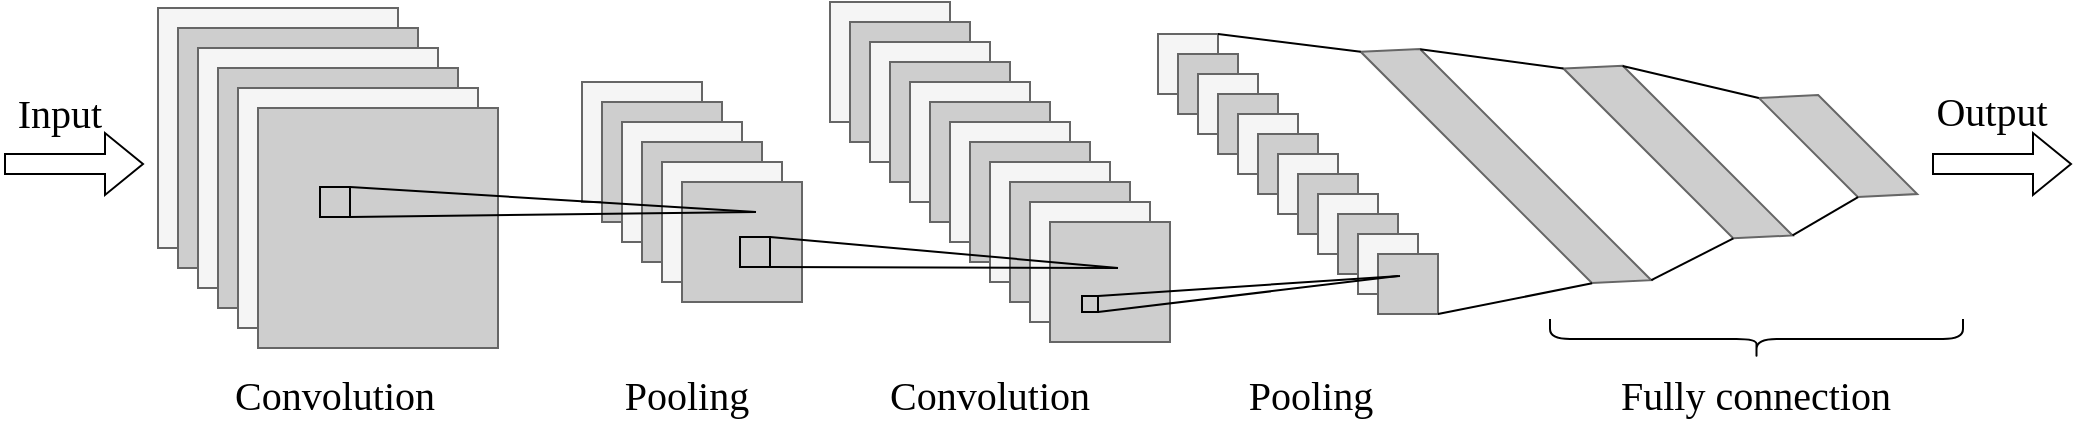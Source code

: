 <mxfile version="26.0.14">
  <diagram name="第 1 页" id="UoMC5vd8ivBnySxl2B_A">
    <mxGraphModel dx="1381" dy="904" grid="1" gridSize="10" guides="1" tooltips="1" connect="1" arrows="1" fold="1" page="1" pageScale="1" pageWidth="827" pageHeight="1169" math="0" shadow="0">
      <root>
        <mxCell id="0" />
        <mxCell id="1" parent="0" />
        <mxCell id="YsojD1Ku064s5TlPdt2M-1" value="" style="rounded=0;whiteSpace=wrap;html=1;fillColor=#f5f5f5;fontColor=#333333;strokeColor=#666666;fontFamily=Times New Roman;fontSize=20;" vertex="1" parent="1">
          <mxGeometry x="349" y="422" width="120" height="120" as="geometry" />
        </mxCell>
        <mxCell id="YsojD1Ku064s5TlPdt2M-2" value="" style="rounded=0;whiteSpace=wrap;html=1;fillColor=#CECECE;fontColor=#333333;strokeColor=#666666;fontFamily=Times New Roman;fontSize=20;" vertex="1" parent="1">
          <mxGeometry x="359" y="432" width="120" height="120" as="geometry" />
        </mxCell>
        <mxCell id="YsojD1Ku064s5TlPdt2M-3" value="" style="rounded=0;whiteSpace=wrap;html=1;fillColor=#f5f5f5;fontColor=#333333;strokeColor=#666666;fontFamily=Times New Roman;fontSize=20;" vertex="1" parent="1">
          <mxGeometry x="369" y="442" width="120" height="120" as="geometry" />
        </mxCell>
        <mxCell id="YsojD1Ku064s5TlPdt2M-4" value="" style="rounded=0;whiteSpace=wrap;html=1;fillColor=#CECECE;fontColor=#333333;strokeColor=#666666;fontFamily=Times New Roman;fontSize=20;" vertex="1" parent="1">
          <mxGeometry x="379" y="452" width="120" height="120" as="geometry" />
        </mxCell>
        <mxCell id="YsojD1Ku064s5TlPdt2M-5" value="" style="rounded=0;whiteSpace=wrap;html=1;fillColor=#f5f5f5;fontColor=#333333;strokeColor=#666666;fontFamily=Times New Roman;fontSize=20;" vertex="1" parent="1">
          <mxGeometry x="389" y="462" width="120" height="120" as="geometry" />
        </mxCell>
        <mxCell id="YsojD1Ku064s5TlPdt2M-6" value="" style="rounded=0;whiteSpace=wrap;html=1;fillColor=#CECECE;fontColor=#333333;strokeColor=#666666;fontFamily=Times New Roman;fontSize=20;" vertex="1" parent="1">
          <mxGeometry x="399" y="472" width="120" height="120" as="geometry" />
        </mxCell>
        <mxCell id="YsojD1Ku064s5TlPdt2M-13" value="" style="rounded=0;whiteSpace=wrap;html=1;aspect=fixed;fillColor=#f5f5f5;fontColor=#333333;strokeColor=#666666;fontFamily=Times New Roman;fontSize=20;" vertex="1" parent="1">
          <mxGeometry x="561" y="459" width="60" height="60" as="geometry" />
        </mxCell>
        <mxCell id="YsojD1Ku064s5TlPdt2M-14" value="" style="rounded=0;whiteSpace=wrap;html=1;aspect=fixed;fillColor=#CECECE;fontColor=#333333;strokeColor=#666666;fontFamily=Times New Roman;fontSize=20;" vertex="1" parent="1">
          <mxGeometry x="571" y="469" width="60" height="60" as="geometry" />
        </mxCell>
        <mxCell id="YsojD1Ku064s5TlPdt2M-15" value="" style="rounded=0;whiteSpace=wrap;html=1;aspect=fixed;fillColor=#f5f5f5;fontColor=#333333;strokeColor=#666666;fontFamily=Times New Roman;fontSize=20;" vertex="1" parent="1">
          <mxGeometry x="581" y="479" width="60" height="60" as="geometry" />
        </mxCell>
        <mxCell id="YsojD1Ku064s5TlPdt2M-16" value="" style="rounded=0;whiteSpace=wrap;html=1;aspect=fixed;fillColor=#CECECE;fontColor=#333333;strokeColor=#666666;fontFamily=Times New Roman;fontSize=20;" vertex="1" parent="1">
          <mxGeometry x="591" y="489" width="60" height="60" as="geometry" />
        </mxCell>
        <mxCell id="YsojD1Ku064s5TlPdt2M-17" value="" style="rounded=0;whiteSpace=wrap;html=1;aspect=fixed;fillColor=#f5f5f5;fontColor=#333333;strokeColor=#666666;fontFamily=Times New Roman;fontSize=20;" vertex="1" parent="1">
          <mxGeometry x="601" y="499" width="60" height="60" as="geometry" />
        </mxCell>
        <mxCell id="YsojD1Ku064s5TlPdt2M-18" value="" style="rounded=0;whiteSpace=wrap;html=1;aspect=fixed;fillColor=#CECECE;fontColor=#333333;strokeColor=#666666;fontFamily=Times New Roman;fontSize=20;" vertex="1" parent="1">
          <mxGeometry x="611" y="509" width="60" height="60" as="geometry" />
        </mxCell>
        <mxCell id="YsojD1Ku064s5TlPdt2M-19" value="" style="rounded=0;whiteSpace=wrap;html=1;aspect=fixed;fillColor=#f5f5f5;fontColor=#333333;strokeColor=#666666;fontFamily=Times New Roman;fontSize=20;" vertex="1" parent="1">
          <mxGeometry x="685" y="419" width="60" height="60" as="geometry" />
        </mxCell>
        <mxCell id="YsojD1Ku064s5TlPdt2M-20" value="" style="rounded=0;whiteSpace=wrap;html=1;aspect=fixed;fillColor=#CECECE;fontColor=#333333;strokeColor=#666666;fontFamily=Times New Roman;fontSize=20;" vertex="1" parent="1">
          <mxGeometry x="695" y="429" width="60" height="60" as="geometry" />
        </mxCell>
        <mxCell id="YsojD1Ku064s5TlPdt2M-21" value="" style="rounded=0;whiteSpace=wrap;html=1;aspect=fixed;fillColor=#f5f5f5;fontColor=#333333;strokeColor=#666666;fontFamily=Times New Roman;fontSize=20;" vertex="1" parent="1">
          <mxGeometry x="705" y="439" width="60" height="60" as="geometry" />
        </mxCell>
        <mxCell id="YsojD1Ku064s5TlPdt2M-22" value="" style="rounded=0;whiteSpace=wrap;html=1;aspect=fixed;fillColor=#CECECE;fontColor=#333333;strokeColor=#666666;fontFamily=Times New Roman;fontSize=20;" vertex="1" parent="1">
          <mxGeometry x="715" y="449" width="60" height="60" as="geometry" />
        </mxCell>
        <mxCell id="YsojD1Ku064s5TlPdt2M-23" value="" style="rounded=0;whiteSpace=wrap;html=1;aspect=fixed;fillColor=#f5f5f5;fontColor=#333333;strokeColor=#666666;fontFamily=Times New Roman;fontSize=20;" vertex="1" parent="1">
          <mxGeometry x="725" y="459" width="60" height="60" as="geometry" />
        </mxCell>
        <mxCell id="YsojD1Ku064s5TlPdt2M-24" value="" style="rounded=0;whiteSpace=wrap;html=1;aspect=fixed;fillColor=#CECECE;fontColor=#333333;strokeColor=#666666;fontFamily=Times New Roman;fontSize=20;" vertex="1" parent="1">
          <mxGeometry x="735" y="469" width="60" height="60" as="geometry" />
        </mxCell>
        <mxCell id="YsojD1Ku064s5TlPdt2M-25" value="" style="rounded=0;whiteSpace=wrap;html=1;aspect=fixed;fillColor=#f5f5f5;fontColor=#333333;strokeColor=#666666;fontFamily=Times New Roman;fontSize=20;" vertex="1" parent="1">
          <mxGeometry x="745" y="479" width="60" height="60" as="geometry" />
        </mxCell>
        <mxCell id="YsojD1Ku064s5TlPdt2M-26" value="" style="rounded=0;whiteSpace=wrap;html=1;aspect=fixed;fillColor=#CECECE;fontColor=#333333;strokeColor=#666666;fontFamily=Times New Roman;fontSize=20;" vertex="1" parent="1">
          <mxGeometry x="755" y="489" width="60" height="60" as="geometry" />
        </mxCell>
        <mxCell id="YsojD1Ku064s5TlPdt2M-27" value="" style="rounded=0;whiteSpace=wrap;html=1;aspect=fixed;fillColor=#f5f5f5;fontColor=#333333;strokeColor=#666666;fontFamily=Times New Roman;fontSize=20;" vertex="1" parent="1">
          <mxGeometry x="765" y="499" width="60" height="60" as="geometry" />
        </mxCell>
        <mxCell id="YsojD1Ku064s5TlPdt2M-28" value="" style="rounded=0;whiteSpace=wrap;html=1;aspect=fixed;fillColor=#CECECE;fontColor=#333333;strokeColor=#666666;fontFamily=Times New Roman;fontSize=20;" vertex="1" parent="1">
          <mxGeometry x="775" y="509" width="60" height="60" as="geometry" />
        </mxCell>
        <mxCell id="YsojD1Ku064s5TlPdt2M-29" value="" style="rounded=0;whiteSpace=wrap;html=1;aspect=fixed;fillColor=#f5f5f5;fontColor=#333333;strokeColor=#666666;fontFamily=Times New Roman;fontSize=20;" vertex="1" parent="1">
          <mxGeometry x="785" y="519" width="60" height="60" as="geometry" />
        </mxCell>
        <mxCell id="YsojD1Ku064s5TlPdt2M-30" value="" style="rounded=0;whiteSpace=wrap;html=1;aspect=fixed;fillColor=#f5f5f5;fontColor=#333333;strokeColor=#666666;fontFamily=Times New Roman;fontSize=20;" vertex="1" parent="1">
          <mxGeometry x="849" y="435" width="30" height="30" as="geometry" />
        </mxCell>
        <mxCell id="YsojD1Ku064s5TlPdt2M-32" value="" style="rounded=0;whiteSpace=wrap;html=1;aspect=fixed;fillColor=#CECECE;fontColor=#333333;strokeColor=#666666;fontFamily=Times New Roman;fontSize=20;" vertex="1" parent="1">
          <mxGeometry x="859" y="445" width="30" height="30" as="geometry" />
        </mxCell>
        <mxCell id="YsojD1Ku064s5TlPdt2M-33" value="" style="rounded=0;whiteSpace=wrap;html=1;aspect=fixed;fillColor=#f5f5f5;fontColor=#333333;strokeColor=#666666;fontFamily=Times New Roman;fontSize=20;" vertex="1" parent="1">
          <mxGeometry x="869" y="455" width="30" height="30" as="geometry" />
        </mxCell>
        <mxCell id="YsojD1Ku064s5TlPdt2M-34" value="" style="rounded=0;whiteSpace=wrap;html=1;aspect=fixed;fillColor=#CECECE;fontColor=#333333;strokeColor=#666666;fontFamily=Times New Roman;fontSize=20;" vertex="1" parent="1">
          <mxGeometry x="879" y="465" width="30" height="30" as="geometry" />
        </mxCell>
        <mxCell id="YsojD1Ku064s5TlPdt2M-35" value="" style="rounded=0;whiteSpace=wrap;html=1;aspect=fixed;fillColor=#f5f5f5;fontColor=#333333;strokeColor=#666666;fontFamily=Times New Roman;fontSize=20;" vertex="1" parent="1">
          <mxGeometry x="889" y="475" width="30" height="30" as="geometry" />
        </mxCell>
        <mxCell id="YsojD1Ku064s5TlPdt2M-36" value="" style="rounded=0;whiteSpace=wrap;html=1;aspect=fixed;fillColor=#CECECE;fontColor=#333333;strokeColor=#666666;fontFamily=Times New Roman;fontSize=20;" vertex="1" parent="1">
          <mxGeometry x="899" y="485" width="30" height="30" as="geometry" />
        </mxCell>
        <mxCell id="YsojD1Ku064s5TlPdt2M-37" value="" style="rounded=0;whiteSpace=wrap;html=1;aspect=fixed;fillColor=#f5f5f5;fontColor=#333333;strokeColor=#666666;fontFamily=Times New Roman;fontSize=20;" vertex="1" parent="1">
          <mxGeometry x="909" y="495" width="30" height="30" as="geometry" />
        </mxCell>
        <mxCell id="YsojD1Ku064s5TlPdt2M-38" value="" style="rounded=0;whiteSpace=wrap;html=1;aspect=fixed;fillColor=#CECECE;fontColor=#333333;strokeColor=#666666;fontFamily=Times New Roman;fontSize=20;" vertex="1" parent="1">
          <mxGeometry x="919" y="505" width="30" height="30" as="geometry" />
        </mxCell>
        <mxCell id="YsojD1Ku064s5TlPdt2M-39" value="" style="rounded=0;whiteSpace=wrap;html=1;aspect=fixed;fillColor=#f5f5f5;fontColor=#333333;strokeColor=#666666;fontFamily=Times New Roman;fontSize=20;" vertex="1" parent="1">
          <mxGeometry x="929" y="515" width="30" height="30" as="geometry" />
        </mxCell>
        <mxCell id="YsojD1Ku064s5TlPdt2M-40" value="" style="rounded=0;whiteSpace=wrap;html=1;aspect=fixed;fillColor=#CECECE;fontColor=#333333;strokeColor=#666666;fontFamily=Times New Roman;fontSize=20;" vertex="1" parent="1">
          <mxGeometry x="939" y="525" width="30" height="30" as="geometry" />
        </mxCell>
        <mxCell id="YsojD1Ku064s5TlPdt2M-41" value="" style="rounded=0;whiteSpace=wrap;html=1;aspect=fixed;fillColor=#f5f5f5;fontColor=#333333;strokeColor=#666666;fontFamily=Times New Roman;fontSize=20;" vertex="1" parent="1">
          <mxGeometry x="949" y="535" width="30" height="30" as="geometry" />
        </mxCell>
        <mxCell id="YsojD1Ku064s5TlPdt2M-42" value="" style="rounded=0;whiteSpace=wrap;html=1;aspect=fixed;fillColor=#CECECE;fontColor=#333333;strokeColor=#666666;fontFamily=Times New Roman;fontSize=20;" vertex="1" parent="1">
          <mxGeometry x="959" y="545" width="30" height="30" as="geometry" />
        </mxCell>
        <mxCell id="YsojD1Ku064s5TlPdt2M-52" value="" style="rounded=0;whiteSpace=wrap;html=1;aspect=fixed;fillColor=#CECECE;fontColor=#333333;strokeColor=#666666;fontFamily=Times New Roman;fontSize=20;" vertex="1" parent="1">
          <mxGeometry x="795" y="529" width="60" height="60" as="geometry" />
        </mxCell>
        <mxCell id="YsojD1Ku064s5TlPdt2M-54" value="" style="shape=parallelogram;perimeter=parallelogramPerimeter;whiteSpace=wrap;html=1;fixedSize=1;direction=south;rotation=315;fillColor=#CECECE;fontColor=#333333;strokeColor=#666666;fontFamily=Times New Roman;fontSize=20;" vertex="1" parent="1">
          <mxGeometry x="1012" y="409.25" width="22" height="183.5" as="geometry" />
        </mxCell>
        <mxCell id="YsojD1Ku064s5TlPdt2M-55" value="" style="shape=parallelogram;perimeter=parallelogramPerimeter;whiteSpace=wrap;html=1;fixedSize=1;direction=south;rotation=315;fillColor=#CECECE;fontColor=#333333;strokeColor=#666666;fontFamily=Times New Roman;fontSize=20;" vertex="1" parent="1">
          <mxGeometry x="1098" y="424" width="22" height="140" as="geometry" />
        </mxCell>
        <mxCell id="YsojD1Ku064s5TlPdt2M-56" value="" style="shape=parallelogram;perimeter=parallelogramPerimeter;whiteSpace=wrap;html=1;fixedSize=1;direction=south;rotation=315;fillColor=#CECECE;fontColor=#333333;strokeColor=#666666;fontFamily=Times New Roman;fontSize=20;" vertex="1" parent="1">
          <mxGeometry x="1178" y="446" width="22" height="90" as="geometry" />
        </mxCell>
        <mxCell id="YsojD1Ku064s5TlPdt2M-57" value="" style="shape=flexArrow;endArrow=classic;html=1;rounded=0;fontFamily=Times New Roman;fontSize=20;" edge="1" parent="1">
          <mxGeometry width="50" height="50" relative="1" as="geometry">
            <mxPoint x="272" y="500" as="sourcePoint" />
            <mxPoint x="342" y="500" as="targetPoint" />
          </mxGeometry>
        </mxCell>
        <mxCell id="YsojD1Ku064s5TlPdt2M-60" value="" style="rounded=0;whiteSpace=wrap;html=1;fillColor=#CECECE;fontFamily=Times New Roman;fontSize=20;" vertex="1" parent="1">
          <mxGeometry x="430" y="511.5" width="15" height="15" as="geometry" />
        </mxCell>
        <mxCell id="YsojD1Ku064s5TlPdt2M-61" value="" style="rounded=0;whiteSpace=wrap;html=1;aspect=fixed;fillColor=#CECECE;fontColor=#333333;strokeColor=#000000;fontFamily=Times New Roman;fontSize=20;" vertex="1" parent="1">
          <mxGeometry x="811" y="566" width="8" height="8" as="geometry" />
        </mxCell>
        <mxCell id="YsojD1Ku064s5TlPdt2M-63" value="" style="rounded=0;whiteSpace=wrap;html=1;fillColor=#CECECE;fontColor=#333333;strokeColor=#000000;fontFamily=Times New Roman;fontSize=20;" vertex="1" parent="1">
          <mxGeometry x="640" y="536.5" width="15" height="15" as="geometry" />
        </mxCell>
        <mxCell id="YsojD1Ku064s5TlPdt2M-65" value="" style="endArrow=none;html=1;rounded=0;exitX=1;exitY=0;exitDx=0;exitDy=0;entryX=0.233;entryY=0.183;entryDx=0;entryDy=0;entryPerimeter=0;fontFamily=Times New Roman;fontSize=20;" edge="1" parent="1" source="YsojD1Ku064s5TlPdt2M-60">
          <mxGeometry width="50" height="50" relative="1" as="geometry">
            <mxPoint x="446" y="511" as="sourcePoint" />
            <mxPoint x="648" y="524" as="targetPoint" />
          </mxGeometry>
        </mxCell>
        <mxCell id="YsojD1Ku064s5TlPdt2M-66" value="" style="endArrow=none;html=1;rounded=0;exitX=1;exitY=1;exitDx=0;exitDy=0;entryX=1;entryY=1;entryDx=0;entryDy=0;fontFamily=Times New Roman;fontSize=20;" edge="1" parent="1" source="YsojD1Ku064s5TlPdt2M-60">
          <mxGeometry width="50" height="50" relative="1" as="geometry">
            <mxPoint x="446" y="527" as="sourcePoint" />
            <mxPoint x="648" y="524" as="targetPoint" />
          </mxGeometry>
        </mxCell>
        <mxCell id="YsojD1Ku064s5TlPdt2M-67" value="" style="endArrow=none;html=1;rounded=0;exitX=1;exitY=0;exitDx=0;exitDy=0;entryX=0;entryY=0.25;entryDx=0;entryDy=0;fontFamily=Times New Roman;fontSize=20;" edge="1" parent="1" source="YsojD1Ku064s5TlPdt2M-63">
          <mxGeometry width="50" height="50" relative="1" as="geometry">
            <mxPoint x="672" y="536.5" as="sourcePoint" />
            <mxPoint x="829" y="552" as="targetPoint" />
          </mxGeometry>
        </mxCell>
        <mxCell id="YsojD1Ku064s5TlPdt2M-68" value="" style="endArrow=none;html=1;rounded=0;exitX=1;exitY=1;exitDx=0;exitDy=0;fontFamily=Times New Roman;fontSize=20;" edge="1" parent="1" source="YsojD1Ku064s5TlPdt2M-63">
          <mxGeometry width="50" height="50" relative="1" as="geometry">
            <mxPoint x="672" y="551.5" as="sourcePoint" />
            <mxPoint x="829" y="552" as="targetPoint" />
          </mxGeometry>
        </mxCell>
        <mxCell id="YsojD1Ku064s5TlPdt2M-69" value="" style="endArrow=none;html=1;rounded=0;exitX=1;exitY=0;exitDx=0;exitDy=0;entryX=0;entryY=1;entryDx=0;entryDy=0;fillColor=#f5f5f5;strokeColor=#000000;fontFamily=Times New Roman;fontSize=20;" edge="1" parent="1" source="YsojD1Ku064s5TlPdt2M-61">
          <mxGeometry width="50" height="50" relative="1" as="geometry">
            <mxPoint x="910" y="600" as="sourcePoint" />
            <mxPoint x="970" y="556" as="targetPoint" />
          </mxGeometry>
        </mxCell>
        <mxCell id="YsojD1Ku064s5TlPdt2M-70" value="" style="endArrow=none;html=1;rounded=0;exitX=1;exitY=1;exitDx=0;exitDy=0;entryX=0;entryY=1;entryDx=0;entryDy=0;fillColor=#f5f5f5;strokeColor=#000000;fontFamily=Times New Roman;fontSize=20;" edge="1" parent="1" source="YsojD1Ku064s5TlPdt2M-61">
          <mxGeometry width="50" height="50" relative="1" as="geometry">
            <mxPoint x="910" y="620" as="sourcePoint" />
            <mxPoint x="969" y="556" as="targetPoint" />
          </mxGeometry>
        </mxCell>
        <mxCell id="YsojD1Ku064s5TlPdt2M-71" value="" style="endArrow=none;html=1;rounded=0;exitX=1;exitY=1;exitDx=0;exitDy=0;entryX=0.892;entryY=1.001;entryDx=0;entryDy=0;entryPerimeter=0;fontFamily=Times New Roman;fontSize=20;" edge="1" parent="1" source="YsojD1Ku064s5TlPdt2M-42" target="YsojD1Ku064s5TlPdt2M-54">
          <mxGeometry width="50" height="50" relative="1" as="geometry">
            <mxPoint x="1074" y="650" as="sourcePoint" />
            <mxPoint x="1124" y="600" as="targetPoint" />
          </mxGeometry>
        </mxCell>
        <mxCell id="YsojD1Ku064s5TlPdt2M-72" value="" style="endArrow=none;html=1;rounded=0;exitX=1;exitY=0;exitDx=0;exitDy=0;entryX=0;entryY=1;entryDx=0;entryDy=0;fillColor=#f5f5f5;strokeColor=#000000;fontFamily=Times New Roman;fontSize=20;" edge="1" parent="1" source="YsojD1Ku064s5TlPdt2M-30" target="YsojD1Ku064s5TlPdt2M-54">
          <mxGeometry width="50" height="50" relative="1" as="geometry">
            <mxPoint x="889" y="403.25" as="sourcePoint" />
            <mxPoint x="963.345" y="449.901" as="targetPoint" />
          </mxGeometry>
        </mxCell>
        <mxCell id="YsojD1Ku064s5TlPdt2M-73" value="" style="endArrow=none;html=1;rounded=0;exitX=1;exitY=0;exitDx=0;exitDy=0;entryX=0.858;entryY=0.998;entryDx=0;entryDy=0;entryPerimeter=0;fontFamily=Times New Roman;fontSize=20;" edge="1" parent="1" source="YsojD1Ku064s5TlPdt2M-54" target="YsojD1Ku064s5TlPdt2M-55">
          <mxGeometry width="50" height="50" relative="1" as="geometry">
            <mxPoint x="1114" y="580" as="sourcePoint" />
            <mxPoint x="1164" y="530" as="targetPoint" />
          </mxGeometry>
        </mxCell>
        <mxCell id="YsojD1Ku064s5TlPdt2M-74" value="" style="endArrow=none;html=1;rounded=0;exitX=0.11;exitY=0.002;exitDx=0;exitDy=0;exitPerimeter=0;entryX=0;entryY=1;entryDx=0;entryDy=0;fontFamily=Times New Roman;fontSize=20;" edge="1" parent="1" source="YsojD1Ku064s5TlPdt2M-54" target="YsojD1Ku064s5TlPdt2M-55">
          <mxGeometry width="50" height="50" relative="1" as="geometry">
            <mxPoint x="993" y="430" as="sourcePoint" />
            <mxPoint x="1084" y="390" as="targetPoint" />
          </mxGeometry>
        </mxCell>
        <mxCell id="YsojD1Ku064s5TlPdt2M-75" value="" style="endArrow=none;html=1;rounded=0;exitX=0.143;exitY=0.008;exitDx=0;exitDy=0;exitPerimeter=0;entryX=0;entryY=1;entryDx=0;entryDy=0;fontFamily=Times New Roman;fontSize=20;" edge="1" parent="1" source="YsojD1Ku064s5TlPdt2M-55" target="YsojD1Ku064s5TlPdt2M-56">
          <mxGeometry width="50" height="50" relative="1" as="geometry">
            <mxPoint x="1124" y="416" as="sourcePoint" />
            <mxPoint x="1194" y="422" as="targetPoint" />
          </mxGeometry>
        </mxCell>
        <mxCell id="YsojD1Ku064s5TlPdt2M-76" value="" style="endArrow=none;html=1;rounded=0;exitX=1;exitY=0;exitDx=0;exitDy=0;entryX=0.78;entryY=1.001;entryDx=0;entryDy=0;entryPerimeter=0;fontFamily=Times New Roman;fontSize=20;" edge="1" parent="1" source="YsojD1Ku064s5TlPdt2M-55" target="YsojD1Ku064s5TlPdt2M-56">
          <mxGeometry width="50" height="50" relative="1" as="geometry">
            <mxPoint x="1214" y="533" as="sourcePoint" />
            <mxPoint x="1253" y="509" as="targetPoint" />
          </mxGeometry>
        </mxCell>
        <mxCell id="YsojD1Ku064s5TlPdt2M-77" value="" style="shape=flexArrow;endArrow=classic;html=1;rounded=0;fontFamily=Times New Roman;fontSize=20;" edge="1" parent="1">
          <mxGeometry width="50" height="50" relative="1" as="geometry">
            <mxPoint x="1236" y="500" as="sourcePoint" />
            <mxPoint x="1306" y="500" as="targetPoint" />
          </mxGeometry>
        </mxCell>
        <mxCell id="YsojD1Ku064s5TlPdt2M-78" value="Input" style="text;html=1;align=center;verticalAlign=middle;whiteSpace=wrap;rounded=0;fontFamily=Times New Roman;fontSize=20;" vertex="1" parent="1">
          <mxGeometry x="270" y="459" width="60" height="30" as="geometry" />
        </mxCell>
        <mxCell id="YsojD1Ku064s5TlPdt2M-79" value="Output" style="text;html=1;align=center;verticalAlign=middle;whiteSpace=wrap;rounded=0;fontFamily=Times New Roman;fontSize=20;" vertex="1" parent="1">
          <mxGeometry x="1236" y="458" width="60" height="30" as="geometry" />
        </mxCell>
        <mxCell id="YsojD1Ku064s5TlPdt2M-81" value="Convolution" style="text;html=1;align=center;verticalAlign=middle;whiteSpace=wrap;rounded=0;fontFamily=Times New Roman;fontSize=20;" vertex="1" parent="1">
          <mxGeometry x="377.88" y="600" width="119.25" height="30" as="geometry" />
        </mxCell>
        <mxCell id="YsojD1Ku064s5TlPdt2M-82" value="Pooling" style="text;html=1;align=center;verticalAlign=middle;whiteSpace=wrap;rounded=0;fontFamily=Times New Roman;fontSize=20;" vertex="1" parent="1">
          <mxGeometry x="567" y="600" width="92.5" height="30" as="geometry" />
        </mxCell>
        <mxCell id="YsojD1Ku064s5TlPdt2M-83" value="Convolution" style="text;html=1;align=center;verticalAlign=middle;whiteSpace=wrap;rounded=0;fontFamily=Times New Roman;fontSize=20;" vertex="1" parent="1">
          <mxGeometry x="703.5" y="600" width="121.5" height="30" as="geometry" />
        </mxCell>
        <mxCell id="YsojD1Ku064s5TlPdt2M-84" value="Pooling" style="text;html=1;align=center;verticalAlign=middle;whiteSpace=wrap;rounded=0;fontFamily=Times New Roman;fontSize=20;" vertex="1" parent="1">
          <mxGeometry x="879" y="600" width="92.5" height="30" as="geometry" />
        </mxCell>
        <mxCell id="YsojD1Ku064s5TlPdt2M-85" value="Fully connection" style="text;html=1;align=center;verticalAlign=middle;whiteSpace=wrap;rounded=0;fontFamily=Times New Roman;fontSize=20;" vertex="1" parent="1">
          <mxGeometry x="1071.25" y="600" width="154" height="30" as="geometry" />
        </mxCell>
        <mxCell id="YsojD1Ku064s5TlPdt2M-86" value="" style="shape=curlyBracket;whiteSpace=wrap;html=1;rounded=1;flipH=1;labelPosition=right;verticalLabelPosition=middle;align=left;verticalAlign=middle;rotation=90;fontFamily=Times New Roman;fontSize=20;" vertex="1" parent="1">
          <mxGeometry x="1138.25" y="484.25" width="20" height="206.5" as="geometry" />
        </mxCell>
      </root>
    </mxGraphModel>
  </diagram>
</mxfile>
